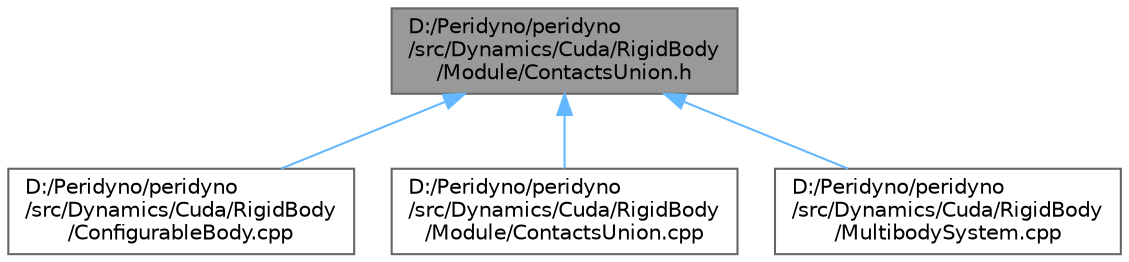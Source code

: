digraph "D:/Peridyno/peridyno/src/Dynamics/Cuda/RigidBody/Module/ContactsUnion.h"
{
 // LATEX_PDF_SIZE
  bgcolor="transparent";
  edge [fontname=Helvetica,fontsize=10,labelfontname=Helvetica,labelfontsize=10];
  node [fontname=Helvetica,fontsize=10,shape=box,height=0.2,width=0.4];
  Node1 [id="Node000001",label="D:/Peridyno/peridyno\l/src/Dynamics/Cuda/RigidBody\l/Module/ContactsUnion.h",height=0.2,width=0.4,color="gray40", fillcolor="grey60", style="filled", fontcolor="black",tooltip=" "];
  Node1 -> Node2 [id="edge1_Node000001_Node000002",dir="back",color="steelblue1",style="solid",tooltip=" "];
  Node2 [id="Node000002",label="D:/Peridyno/peridyno\l/src/Dynamics/Cuda/RigidBody\l/ConfigurableBody.cpp",height=0.2,width=0.4,color="grey40", fillcolor="white", style="filled",URL="$_configurable_body_8cpp.html",tooltip=" "];
  Node1 -> Node3 [id="edge2_Node000001_Node000003",dir="back",color="steelblue1",style="solid",tooltip=" "];
  Node3 [id="Node000003",label="D:/Peridyno/peridyno\l/src/Dynamics/Cuda/RigidBody\l/Module/ContactsUnion.cpp",height=0.2,width=0.4,color="grey40", fillcolor="white", style="filled",URL="$_contacts_union_8cpp.html",tooltip=" "];
  Node1 -> Node4 [id="edge3_Node000001_Node000004",dir="back",color="steelblue1",style="solid",tooltip=" "];
  Node4 [id="Node000004",label="D:/Peridyno/peridyno\l/src/Dynamics/Cuda/RigidBody\l/MultibodySystem.cpp",height=0.2,width=0.4,color="grey40", fillcolor="white", style="filled",URL="$_multibody_system_8cpp.html",tooltip=" "];
}
